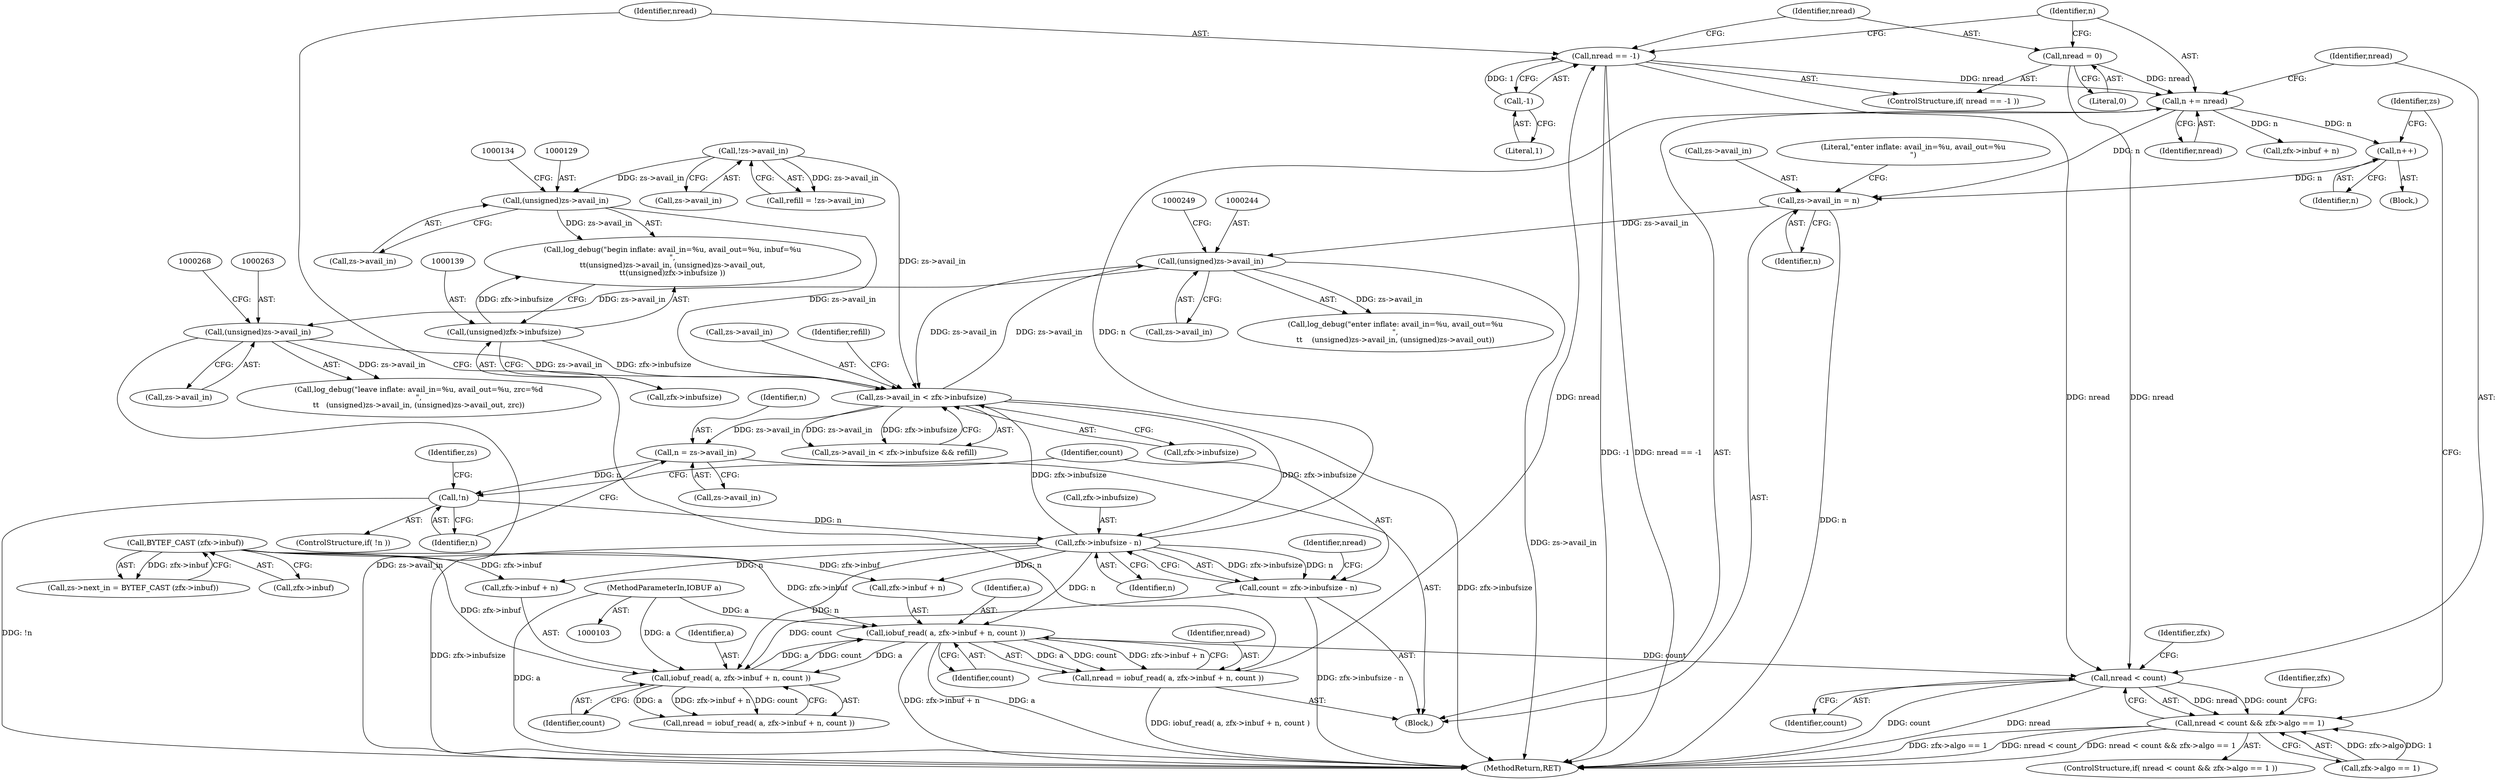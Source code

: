 digraph "0_gnupg_014b2103fcb12f261135e3954f26e9e07b39e342@API" {
"1000212" [label="(Call,nread < count)"];
"1000200" [label="(Call,nread == -1)"];
"1000189" [label="(Call,nread = iobuf_read( a, zfx->inbuf + n, count ))"];
"1000191" [label="(Call,iobuf_read( a, zfx->inbuf + n, count ))"];
"1000181" [label="(Call,iobuf_read( a, zfx->inbuf + n, count ))"];
"1000106" [label="(MethodParameterIn,IOBUF a)"];
"1000168" [label="(Call,BYTEF_CAST (zfx->inbuf))"];
"1000174" [label="(Call,zfx->inbufsize - n)"];
"1000147" [label="(Call,zs->avail_in < zfx->inbufsize)"];
"1000128" [label="(Call,(unsigned)zs->avail_in)"];
"1000120" [label="(Call,!zs->avail_in)"];
"1000243" [label="(Call,(unsigned)zs->avail_in)"];
"1000236" [label="(Call,zs->avail_in = n)"];
"1000234" [label="(Call,n++)"];
"1000207" [label="(Call,n += nread)"];
"1000204" [label="(Call,nread = 0)"];
"1000262" [label="(Call,(unsigned)zs->avail_in)"];
"1000138" [label="(Call,(unsigned)zfx->inbufsize)"];
"1000162" [label="(Call,!n)"];
"1000156" [label="(Call,n = zs->avail_in)"];
"1000172" [label="(Call,count = zfx->inbufsize - n)"];
"1000202" [label="(Call,-1)"];
"1000211" [label="(Call,nread < count && zfx->algo == 1)"];
"1000157" [label="(Identifier,n)"];
"1000148" [label="(Call,zs->avail_in)"];
"1000179" [label="(Call,nread = iobuf_read( a, zfx->inbuf + n, count ))"];
"1000193" [label="(Call,zfx->inbuf + n)"];
"1000174" [label="(Call,zfx->inbufsize - n)"];
"1000235" [label="(Identifier,n)"];
"1000209" [label="(Identifier,nread)"];
"1000147" [label="(Call,zs->avail_in < zfx->inbufsize)"];
"1000208" [label="(Identifier,n)"];
"1000118" [label="(Call,refill = !zs->avail_in)"];
"1000173" [label="(Identifier,count)"];
"1000182" [label="(Identifier,a)"];
"1000190" [label="(Identifier,nread)"];
"1000223" [label="(Call,zfx->inbuf + n)"];
"1000162" [label="(Call,!n)"];
"1000126" [label="(Call,log_debug(\"begin inflate: avail_in=%u, avail_out=%u, inbuf=%u\n\",\n\t\t(unsigned)zs->avail_in, (unsigned)zs->avail_out,\n\t\t(unsigned)zfx->inbufsize ))"];
"1000138" [label="(Call,(unsigned)zfx->inbufsize)"];
"1000169" [label="(Call,zfx->inbuf)"];
"1000217" [label="(Identifier,zfx)"];
"1000260" [label="(Call,log_debug(\"leave inflate: avail_in=%u, avail_out=%u, zrc=%d\n\",\n\t\t   (unsigned)zs->avail_in, (unsigned)zs->avail_out, zrc))"];
"1000245" [label="(Call,zs->avail_in)"];
"1000204" [label="(Call,nread = 0)"];
"1000262" [label="(Call,(unsigned)zs->avail_in)"];
"1000161" [label="(ControlStructure,if( !n ))"];
"1000215" [label="(Call,zfx->algo == 1)"];
"1000181" [label="(Call,iobuf_read( a, zfx->inbuf + n, count ))"];
"1000212" [label="(Call,nread < count)"];
"1000191" [label="(Call,iobuf_read( a, zfx->inbuf + n, count ))"];
"1000225" [label="(Identifier,zfx)"];
"1000164" [label="(Call,zs->next_in = BYTEF_CAST (zfx->inbuf))"];
"1000237" [label="(Call,zs->avail_in)"];
"1000156" [label="(Call,n = zs->avail_in)"];
"1000203" [label="(Literal,1)"];
"1000192" [label="(Identifier,a)"];
"1000205" [label="(Identifier,nread)"];
"1000264" [label="(Call,zs->avail_in)"];
"1000140" [label="(Call,zfx->inbufsize)"];
"1000236" [label="(Call,zs->avail_in = n)"];
"1000158" [label="(Call,zs->avail_in)"];
"1000242" [label="(Literal,\"enter inflate: avail_in=%u, avail_out=%u\n\")"];
"1000202" [label="(Call,-1)"];
"1000155" [label="(Block,)"];
"1000210" [label="(ControlStructure,if( nread < count && zfx->algo == 1 ))"];
"1000154" [label="(Identifier,refill)"];
"1000130" [label="(Call,zs->avail_in)"];
"1000180" [label="(Identifier,nread)"];
"1000201" [label="(Identifier,nread)"];
"1000146" [label="(Call,zs->avail_in < zfx->inbufsize && refill)"];
"1000151" [label="(Call,zfx->inbufsize)"];
"1000214" [label="(Identifier,count)"];
"1000240" [label="(Identifier,n)"];
"1000243" [label="(Call,(unsigned)zs->avail_in)"];
"1000120" [label="(Call,!zs->avail_in)"];
"1000189" [label="(Call,nread = iobuf_read( a, zfx->inbuf + n, count ))"];
"1000198" [label="(Identifier,count)"];
"1000163" [label="(Identifier,n)"];
"1000238" [label="(Identifier,zs)"];
"1000121" [label="(Call,zs->avail_in)"];
"1000183" [label="(Call,zfx->inbuf + n)"];
"1000206" [label="(Literal,0)"];
"1000128" [label="(Call,(unsigned)zs->avail_in)"];
"1000211" [label="(Call,nread < count && zfx->algo == 1)"];
"1000106" [label="(MethodParameterIn,IOBUF a)"];
"1000241" [label="(Call,log_debug(\"enter inflate: avail_in=%u, avail_out=%u\n\",\n\t\t    (unsigned)zs->avail_in, (unsigned)zs->avail_out))"];
"1000166" [label="(Identifier,zs)"];
"1000213" [label="(Identifier,nread)"];
"1000329" [label="(MethodReturn,RET)"];
"1000172" [label="(Call,count = zfx->inbufsize - n)"];
"1000178" [label="(Identifier,n)"];
"1000199" [label="(ControlStructure,if( nread == -1 ))"];
"1000188" [label="(Identifier,count)"];
"1000234" [label="(Call,n++)"];
"1000200" [label="(Call,nread == -1)"];
"1000220" [label="(Block,)"];
"1000207" [label="(Call,n += nread)"];
"1000175" [label="(Call,zfx->inbufsize)"];
"1000168" [label="(Call,BYTEF_CAST (zfx->inbuf))"];
"1000212" -> "1000211"  [label="AST: "];
"1000212" -> "1000214"  [label="CFG: "];
"1000213" -> "1000212"  [label="AST: "];
"1000214" -> "1000212"  [label="AST: "];
"1000217" -> "1000212"  [label="CFG: "];
"1000211" -> "1000212"  [label="CFG: "];
"1000212" -> "1000329"  [label="DDG: count"];
"1000212" -> "1000329"  [label="DDG: nread"];
"1000212" -> "1000211"  [label="DDG: nread"];
"1000212" -> "1000211"  [label="DDG: count"];
"1000200" -> "1000212"  [label="DDG: nread"];
"1000204" -> "1000212"  [label="DDG: nread"];
"1000191" -> "1000212"  [label="DDG: count"];
"1000200" -> "1000199"  [label="AST: "];
"1000200" -> "1000202"  [label="CFG: "];
"1000201" -> "1000200"  [label="AST: "];
"1000202" -> "1000200"  [label="AST: "];
"1000205" -> "1000200"  [label="CFG: "];
"1000208" -> "1000200"  [label="CFG: "];
"1000200" -> "1000329"  [label="DDG: nread == -1"];
"1000200" -> "1000329"  [label="DDG: -1"];
"1000189" -> "1000200"  [label="DDG: nread"];
"1000202" -> "1000200"  [label="DDG: 1"];
"1000200" -> "1000207"  [label="DDG: nread"];
"1000189" -> "1000155"  [label="AST: "];
"1000189" -> "1000191"  [label="CFG: "];
"1000190" -> "1000189"  [label="AST: "];
"1000191" -> "1000189"  [label="AST: "];
"1000201" -> "1000189"  [label="CFG: "];
"1000189" -> "1000329"  [label="DDG: iobuf_read( a, zfx->inbuf + n, count )"];
"1000191" -> "1000189"  [label="DDG: a"];
"1000191" -> "1000189"  [label="DDG: zfx->inbuf + n"];
"1000191" -> "1000189"  [label="DDG: count"];
"1000191" -> "1000198"  [label="CFG: "];
"1000192" -> "1000191"  [label="AST: "];
"1000193" -> "1000191"  [label="AST: "];
"1000198" -> "1000191"  [label="AST: "];
"1000191" -> "1000329"  [label="DDG: zfx->inbuf + n"];
"1000191" -> "1000329"  [label="DDG: a"];
"1000191" -> "1000181"  [label="DDG: a"];
"1000181" -> "1000191"  [label="DDG: a"];
"1000181" -> "1000191"  [label="DDG: count"];
"1000106" -> "1000191"  [label="DDG: a"];
"1000168" -> "1000191"  [label="DDG: zfx->inbuf"];
"1000174" -> "1000191"  [label="DDG: n"];
"1000181" -> "1000179"  [label="AST: "];
"1000181" -> "1000188"  [label="CFG: "];
"1000182" -> "1000181"  [label="AST: "];
"1000183" -> "1000181"  [label="AST: "];
"1000188" -> "1000181"  [label="AST: "];
"1000179" -> "1000181"  [label="CFG: "];
"1000181" -> "1000179"  [label="DDG: a"];
"1000181" -> "1000179"  [label="DDG: zfx->inbuf + n"];
"1000181" -> "1000179"  [label="DDG: count"];
"1000106" -> "1000181"  [label="DDG: a"];
"1000168" -> "1000181"  [label="DDG: zfx->inbuf"];
"1000174" -> "1000181"  [label="DDG: n"];
"1000172" -> "1000181"  [label="DDG: count"];
"1000106" -> "1000103"  [label="AST: "];
"1000106" -> "1000329"  [label="DDG: a"];
"1000168" -> "1000164"  [label="AST: "];
"1000168" -> "1000169"  [label="CFG: "];
"1000169" -> "1000168"  [label="AST: "];
"1000164" -> "1000168"  [label="CFG: "];
"1000168" -> "1000164"  [label="DDG: zfx->inbuf"];
"1000168" -> "1000183"  [label="DDG: zfx->inbuf"];
"1000168" -> "1000193"  [label="DDG: zfx->inbuf"];
"1000174" -> "1000172"  [label="AST: "];
"1000174" -> "1000178"  [label="CFG: "];
"1000175" -> "1000174"  [label="AST: "];
"1000178" -> "1000174"  [label="AST: "];
"1000172" -> "1000174"  [label="CFG: "];
"1000174" -> "1000329"  [label="DDG: zfx->inbufsize"];
"1000174" -> "1000147"  [label="DDG: zfx->inbufsize"];
"1000174" -> "1000172"  [label="DDG: zfx->inbufsize"];
"1000174" -> "1000172"  [label="DDG: n"];
"1000147" -> "1000174"  [label="DDG: zfx->inbufsize"];
"1000162" -> "1000174"  [label="DDG: n"];
"1000174" -> "1000183"  [label="DDG: n"];
"1000174" -> "1000193"  [label="DDG: n"];
"1000174" -> "1000207"  [label="DDG: n"];
"1000147" -> "1000146"  [label="AST: "];
"1000147" -> "1000151"  [label="CFG: "];
"1000148" -> "1000147"  [label="AST: "];
"1000151" -> "1000147"  [label="AST: "];
"1000154" -> "1000147"  [label="CFG: "];
"1000146" -> "1000147"  [label="CFG: "];
"1000147" -> "1000329"  [label="DDG: zfx->inbufsize"];
"1000147" -> "1000146"  [label="DDG: zs->avail_in"];
"1000147" -> "1000146"  [label="DDG: zfx->inbufsize"];
"1000128" -> "1000147"  [label="DDG: zs->avail_in"];
"1000243" -> "1000147"  [label="DDG: zs->avail_in"];
"1000262" -> "1000147"  [label="DDG: zs->avail_in"];
"1000120" -> "1000147"  [label="DDG: zs->avail_in"];
"1000138" -> "1000147"  [label="DDG: zfx->inbufsize"];
"1000147" -> "1000156"  [label="DDG: zs->avail_in"];
"1000147" -> "1000243"  [label="DDG: zs->avail_in"];
"1000128" -> "1000126"  [label="AST: "];
"1000128" -> "1000130"  [label="CFG: "];
"1000129" -> "1000128"  [label="AST: "];
"1000130" -> "1000128"  [label="AST: "];
"1000134" -> "1000128"  [label="CFG: "];
"1000128" -> "1000126"  [label="DDG: zs->avail_in"];
"1000120" -> "1000128"  [label="DDG: zs->avail_in"];
"1000120" -> "1000118"  [label="AST: "];
"1000120" -> "1000121"  [label="CFG: "];
"1000121" -> "1000120"  [label="AST: "];
"1000118" -> "1000120"  [label="CFG: "];
"1000120" -> "1000118"  [label="DDG: zs->avail_in"];
"1000243" -> "1000241"  [label="AST: "];
"1000243" -> "1000245"  [label="CFG: "];
"1000244" -> "1000243"  [label="AST: "];
"1000245" -> "1000243"  [label="AST: "];
"1000249" -> "1000243"  [label="CFG: "];
"1000243" -> "1000329"  [label="DDG: zs->avail_in"];
"1000243" -> "1000241"  [label="DDG: zs->avail_in"];
"1000236" -> "1000243"  [label="DDG: zs->avail_in"];
"1000243" -> "1000262"  [label="DDG: zs->avail_in"];
"1000236" -> "1000155"  [label="AST: "];
"1000236" -> "1000240"  [label="CFG: "];
"1000237" -> "1000236"  [label="AST: "];
"1000240" -> "1000236"  [label="AST: "];
"1000242" -> "1000236"  [label="CFG: "];
"1000236" -> "1000329"  [label="DDG: n"];
"1000234" -> "1000236"  [label="DDG: n"];
"1000207" -> "1000236"  [label="DDG: n"];
"1000234" -> "1000220"  [label="AST: "];
"1000234" -> "1000235"  [label="CFG: "];
"1000235" -> "1000234"  [label="AST: "];
"1000238" -> "1000234"  [label="CFG: "];
"1000207" -> "1000234"  [label="DDG: n"];
"1000207" -> "1000155"  [label="AST: "];
"1000207" -> "1000209"  [label="CFG: "];
"1000208" -> "1000207"  [label="AST: "];
"1000209" -> "1000207"  [label="AST: "];
"1000213" -> "1000207"  [label="CFG: "];
"1000204" -> "1000207"  [label="DDG: nread"];
"1000207" -> "1000223"  [label="DDG: n"];
"1000204" -> "1000199"  [label="AST: "];
"1000204" -> "1000206"  [label="CFG: "];
"1000205" -> "1000204"  [label="AST: "];
"1000206" -> "1000204"  [label="AST: "];
"1000208" -> "1000204"  [label="CFG: "];
"1000262" -> "1000260"  [label="AST: "];
"1000262" -> "1000264"  [label="CFG: "];
"1000263" -> "1000262"  [label="AST: "];
"1000264" -> "1000262"  [label="AST: "];
"1000268" -> "1000262"  [label="CFG: "];
"1000262" -> "1000329"  [label="DDG: zs->avail_in"];
"1000262" -> "1000260"  [label="DDG: zs->avail_in"];
"1000138" -> "1000126"  [label="AST: "];
"1000138" -> "1000140"  [label="CFG: "];
"1000139" -> "1000138"  [label="AST: "];
"1000140" -> "1000138"  [label="AST: "];
"1000126" -> "1000138"  [label="CFG: "];
"1000138" -> "1000126"  [label="DDG: zfx->inbufsize"];
"1000162" -> "1000161"  [label="AST: "];
"1000162" -> "1000163"  [label="CFG: "];
"1000163" -> "1000162"  [label="AST: "];
"1000166" -> "1000162"  [label="CFG: "];
"1000173" -> "1000162"  [label="CFG: "];
"1000162" -> "1000329"  [label="DDG: !n"];
"1000156" -> "1000162"  [label="DDG: n"];
"1000156" -> "1000155"  [label="AST: "];
"1000156" -> "1000158"  [label="CFG: "];
"1000157" -> "1000156"  [label="AST: "];
"1000158" -> "1000156"  [label="AST: "];
"1000163" -> "1000156"  [label="CFG: "];
"1000172" -> "1000155"  [label="AST: "];
"1000173" -> "1000172"  [label="AST: "];
"1000180" -> "1000172"  [label="CFG: "];
"1000172" -> "1000329"  [label="DDG: zfx->inbufsize - n"];
"1000202" -> "1000203"  [label="CFG: "];
"1000203" -> "1000202"  [label="AST: "];
"1000211" -> "1000210"  [label="AST: "];
"1000211" -> "1000215"  [label="CFG: "];
"1000215" -> "1000211"  [label="AST: "];
"1000225" -> "1000211"  [label="CFG: "];
"1000238" -> "1000211"  [label="CFG: "];
"1000211" -> "1000329"  [label="DDG: nread < count"];
"1000211" -> "1000329"  [label="DDG: nread < count && zfx->algo == 1"];
"1000211" -> "1000329"  [label="DDG: zfx->algo == 1"];
"1000215" -> "1000211"  [label="DDG: zfx->algo"];
"1000215" -> "1000211"  [label="DDG: 1"];
}
